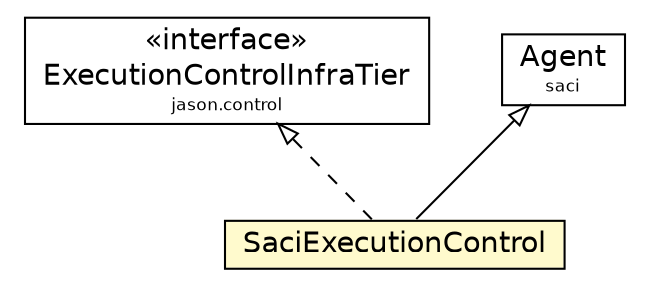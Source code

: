 #!/usr/local/bin/dot
#
# Class diagram 
# Generated by UMLGraph version 5.1 (http://www.umlgraph.org/)
#

digraph G {
	edge [fontname="Helvetica",fontsize=10,labelfontname="Helvetica",labelfontsize=10];
	node [fontname="Helvetica",fontsize=10,shape=plaintext];
	nodesep=0.25;
	ranksep=0.5;
	// jason.control.ExecutionControlInfraTier
	c41403 [label=<<table title="jason.control.ExecutionControlInfraTier" border="0" cellborder="1" cellspacing="0" cellpadding="2" port="p" href="../../control/ExecutionControlInfraTier.html">
		<tr><td><table border="0" cellspacing="0" cellpadding="1">
<tr><td align="center" balign="center"> &#171;interface&#187; </td></tr>
<tr><td align="center" balign="center"> ExecutionControlInfraTier </td></tr>
<tr><td align="center" balign="center"><font point-size="8.0"> jason.control </font></td></tr>
		</table></td></tr>
		</table>>, fontname="Helvetica", fontcolor="black", fontsize=14.0];
	// jason.infra.saci.SaciExecutionControl
	c41459 [label=<<table title="jason.infra.saci.SaciExecutionControl" border="0" cellborder="1" cellspacing="0" cellpadding="2" port="p" bgcolor="lemonChiffon" href="./SaciExecutionControl.html">
		<tr><td><table border="0" cellspacing="0" cellpadding="1">
<tr><td align="center" balign="center"> SaciExecutionControl </td></tr>
		</table></td></tr>
		</table>>, fontname="Helvetica", fontcolor="black", fontsize=14.0];
	//jason.infra.saci.SaciExecutionControl extends saci.Agent
	c41565:p -> c41459:p [dir=back,arrowtail=empty];
	//jason.infra.saci.SaciExecutionControl implements jason.control.ExecutionControlInfraTier
	c41403:p -> c41459:p [dir=back,arrowtail=empty,style=dashed];
	// saci.Agent
	c41565 [label=<<table title="saci.Agent" border="0" cellborder="1" cellspacing="0" cellpadding="2" port="p" href="http://java.sun.com/j2se/1.4.2/docs/api/saci/Agent.html">
		<tr><td><table border="0" cellspacing="0" cellpadding="1">
<tr><td align="center" balign="center"> Agent </td></tr>
<tr><td align="center" balign="center"><font point-size="8.0"> saci </font></td></tr>
		</table></td></tr>
		</table>>, fontname="Helvetica", fontcolor="black", fontsize=14.0];
}

